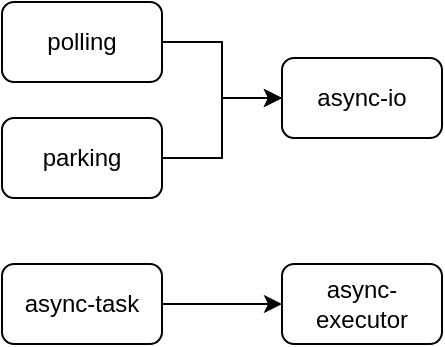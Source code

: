 <mxfile version="24.2.5" type="device">
  <diagram name="第 1 页" id="D2NAqzdusShOmgnxFnS3">
    <mxGraphModel dx="2074" dy="1196" grid="1" gridSize="10" guides="1" tooltips="1" connect="1" arrows="1" fold="1" page="1" pageScale="1" pageWidth="827" pageHeight="1169" math="0" shadow="0">
      <root>
        <mxCell id="0" />
        <mxCell id="1" parent="0" />
        <mxCell id="yEK5gBYYrBqdeFEeZC2t-11" style="edgeStyle=orthogonalEdgeStyle;rounded=0;orthogonalLoop=1;jettySize=auto;html=1;entryX=0;entryY=0.5;entryDx=0;entryDy=0;" parent="1" source="yEK5gBYYrBqdeFEeZC2t-1" target="yEK5gBYYrBqdeFEeZC2t-5" edge="1">
          <mxGeometry relative="1" as="geometry" />
        </mxCell>
        <mxCell id="yEK5gBYYrBqdeFEeZC2t-1" value="polling" style="rounded=1;whiteSpace=wrap;html=1;" parent="1" vertex="1">
          <mxGeometry x="100" y="422" width="80" height="40" as="geometry" />
        </mxCell>
        <mxCell id="yEK5gBYYrBqdeFEeZC2t-5" value="async-io" style="rounded=1;whiteSpace=wrap;html=1;" parent="1" vertex="1">
          <mxGeometry x="240" y="450" width="80" height="40" as="geometry" />
        </mxCell>
        <mxCell id="yEK5gBYYrBqdeFEeZC2t-9" value="" style="edgeStyle=orthogonalEdgeStyle;rounded=0;orthogonalLoop=1;jettySize=auto;html=1;" parent="1" source="yEK5gBYYrBqdeFEeZC2t-7" target="yEK5gBYYrBqdeFEeZC2t-8" edge="1">
          <mxGeometry relative="1" as="geometry" />
        </mxCell>
        <mxCell id="yEK5gBYYrBqdeFEeZC2t-7" value="async-task" style="rounded=1;whiteSpace=wrap;html=1;" parent="1" vertex="1">
          <mxGeometry x="100" y="553" width="80" height="40" as="geometry" />
        </mxCell>
        <mxCell id="yEK5gBYYrBqdeFEeZC2t-8" value="async-executor" style="rounded=1;whiteSpace=wrap;html=1;" parent="1" vertex="1">
          <mxGeometry x="240" y="553" width="80" height="40" as="geometry" />
        </mxCell>
        <mxCell id="cnznai0CSbdlHXXBMKut-2" style="edgeStyle=orthogonalEdgeStyle;rounded=0;orthogonalLoop=1;jettySize=auto;html=1;entryX=0;entryY=0.5;entryDx=0;entryDy=0;" edge="1" parent="1" source="cnznai0CSbdlHXXBMKut-1" target="yEK5gBYYrBqdeFEeZC2t-5">
          <mxGeometry relative="1" as="geometry" />
        </mxCell>
        <mxCell id="cnznai0CSbdlHXXBMKut-1" value="parking" style="rounded=1;whiteSpace=wrap;html=1;" vertex="1" parent="1">
          <mxGeometry x="100" y="480" width="80" height="40" as="geometry" />
        </mxCell>
      </root>
    </mxGraphModel>
  </diagram>
</mxfile>
